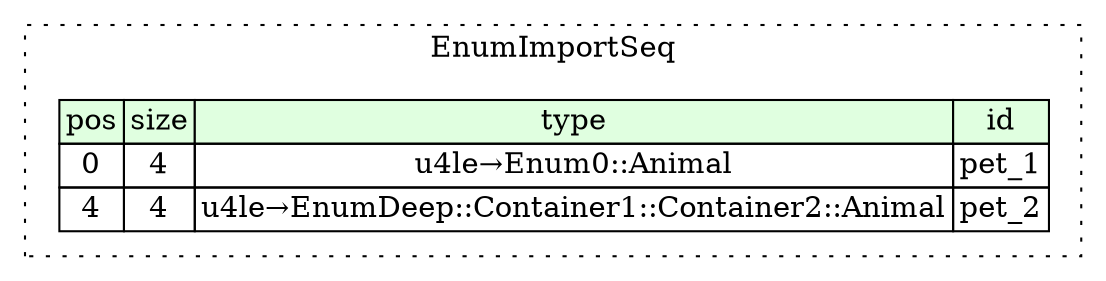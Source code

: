 digraph {
	rankdir=LR;
	node [shape=plaintext];
	subgraph cluster__enum_import_seq {
		label="EnumImportSeq";
		graph[style=dotted];

		enum_import_seq__seq [label=<<TABLE BORDER="0" CELLBORDER="1" CELLSPACING="0">
			<TR><TD BGCOLOR="#E0FFE0">pos</TD><TD BGCOLOR="#E0FFE0">size</TD><TD BGCOLOR="#E0FFE0">type</TD><TD BGCOLOR="#E0FFE0">id</TD></TR>
			<TR><TD PORT="pet_1_pos">0</TD><TD PORT="pet_1_size">4</TD><TD>u4le→Enum0::Animal</TD><TD PORT="pet_1_type">pet_1</TD></TR>
			<TR><TD PORT="pet_2_pos">4</TD><TD PORT="pet_2_size">4</TD><TD>u4le→EnumDeep::Container1::Container2::Animal</TD><TD PORT="pet_2_type">pet_2</TD></TR>
		</TABLE>>];
	}
}
